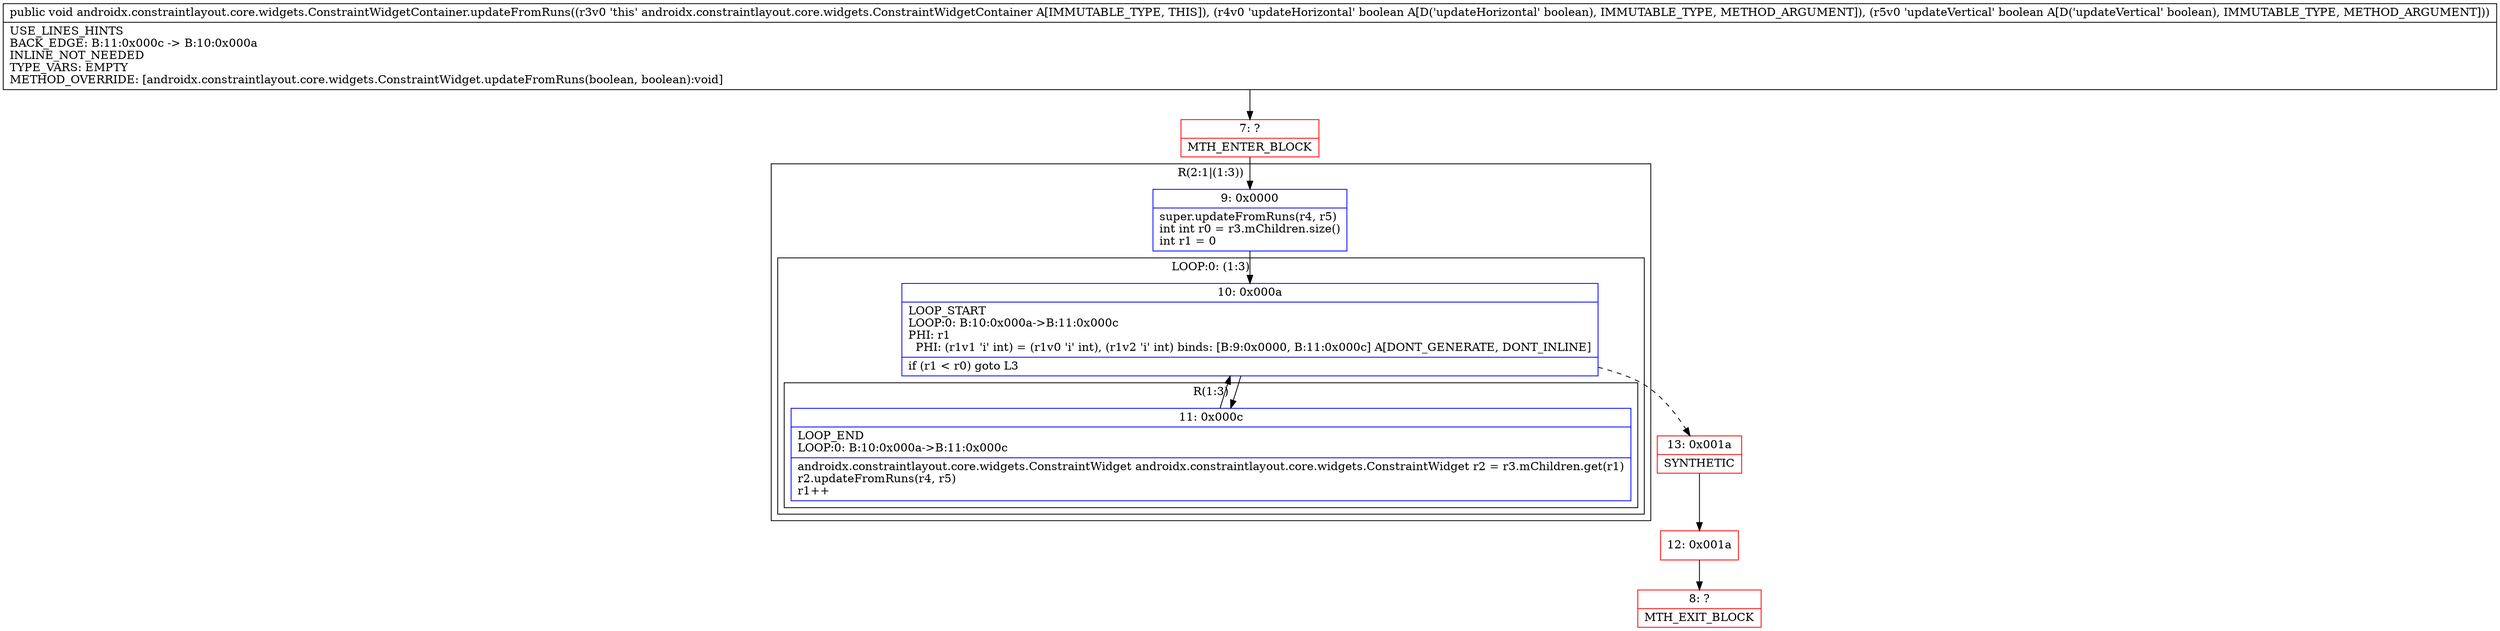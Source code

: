digraph "CFG forandroidx.constraintlayout.core.widgets.ConstraintWidgetContainer.updateFromRuns(ZZ)V" {
subgraph cluster_Region_1930719292 {
label = "R(2:1|(1:3))";
node [shape=record,color=blue];
Node_9 [shape=record,label="{9\:\ 0x0000|super.updateFromRuns(r4, r5)\lint int r0 = r3.mChildren.size()\lint r1 = 0\l}"];
subgraph cluster_LoopRegion_273326343 {
label = "LOOP:0: (1:3)";
node [shape=record,color=blue];
Node_10 [shape=record,label="{10\:\ 0x000a|LOOP_START\lLOOP:0: B:10:0x000a\-\>B:11:0x000c\lPHI: r1 \l  PHI: (r1v1 'i' int) = (r1v0 'i' int), (r1v2 'i' int) binds: [B:9:0x0000, B:11:0x000c] A[DONT_GENERATE, DONT_INLINE]\l|if (r1 \< r0) goto L3\l}"];
subgraph cluster_Region_2015697257 {
label = "R(1:3)";
node [shape=record,color=blue];
Node_11 [shape=record,label="{11\:\ 0x000c|LOOP_END\lLOOP:0: B:10:0x000a\-\>B:11:0x000c\l|androidx.constraintlayout.core.widgets.ConstraintWidget androidx.constraintlayout.core.widgets.ConstraintWidget r2 = r3.mChildren.get(r1)\lr2.updateFromRuns(r4, r5)\lr1++\l}"];
}
}
}
Node_7 [shape=record,color=red,label="{7\:\ ?|MTH_ENTER_BLOCK\l}"];
Node_13 [shape=record,color=red,label="{13\:\ 0x001a|SYNTHETIC\l}"];
Node_12 [shape=record,color=red,label="{12\:\ 0x001a}"];
Node_8 [shape=record,color=red,label="{8\:\ ?|MTH_EXIT_BLOCK\l}"];
MethodNode[shape=record,label="{public void androidx.constraintlayout.core.widgets.ConstraintWidgetContainer.updateFromRuns((r3v0 'this' androidx.constraintlayout.core.widgets.ConstraintWidgetContainer A[IMMUTABLE_TYPE, THIS]), (r4v0 'updateHorizontal' boolean A[D('updateHorizontal' boolean), IMMUTABLE_TYPE, METHOD_ARGUMENT]), (r5v0 'updateVertical' boolean A[D('updateVertical' boolean), IMMUTABLE_TYPE, METHOD_ARGUMENT]))  | USE_LINES_HINTS\lBACK_EDGE: B:11:0x000c \-\> B:10:0x000a\lINLINE_NOT_NEEDED\lTYPE_VARS: EMPTY\lMETHOD_OVERRIDE: [androidx.constraintlayout.core.widgets.ConstraintWidget.updateFromRuns(boolean, boolean):void]\l}"];
MethodNode -> Node_7;Node_9 -> Node_10;
Node_10 -> Node_11;
Node_10 -> Node_13[style=dashed];
Node_11 -> Node_10;
Node_7 -> Node_9;
Node_13 -> Node_12;
Node_12 -> Node_8;
}

